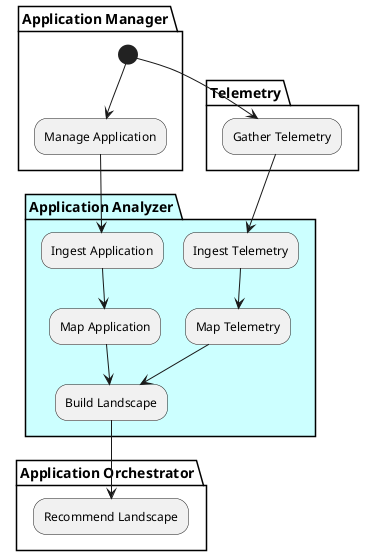 @startuml

partition "Application Manager" {
  (*) --> "Manage Application"
}

partition "Telemetry" {
  (*) --> "Gather Telemetry"
}
partition "Application Analyzer"  #ccffff {
  "Manage Application" --> "Ingest Application"
  "Gather Telemetry" --> "Ingest Telemetry"
  "Ingest Telemetry" --> "Map Telemetry"
  "Ingest Application" --> "Map Application"
  "Map Telemetry" --> "Build Landscape"
  "Map Application" --> "Build Landscape"
}

partition "Application Orchestrator" {
  "Build Landscape" --> "Recommend Landscape"
}

@enduml
